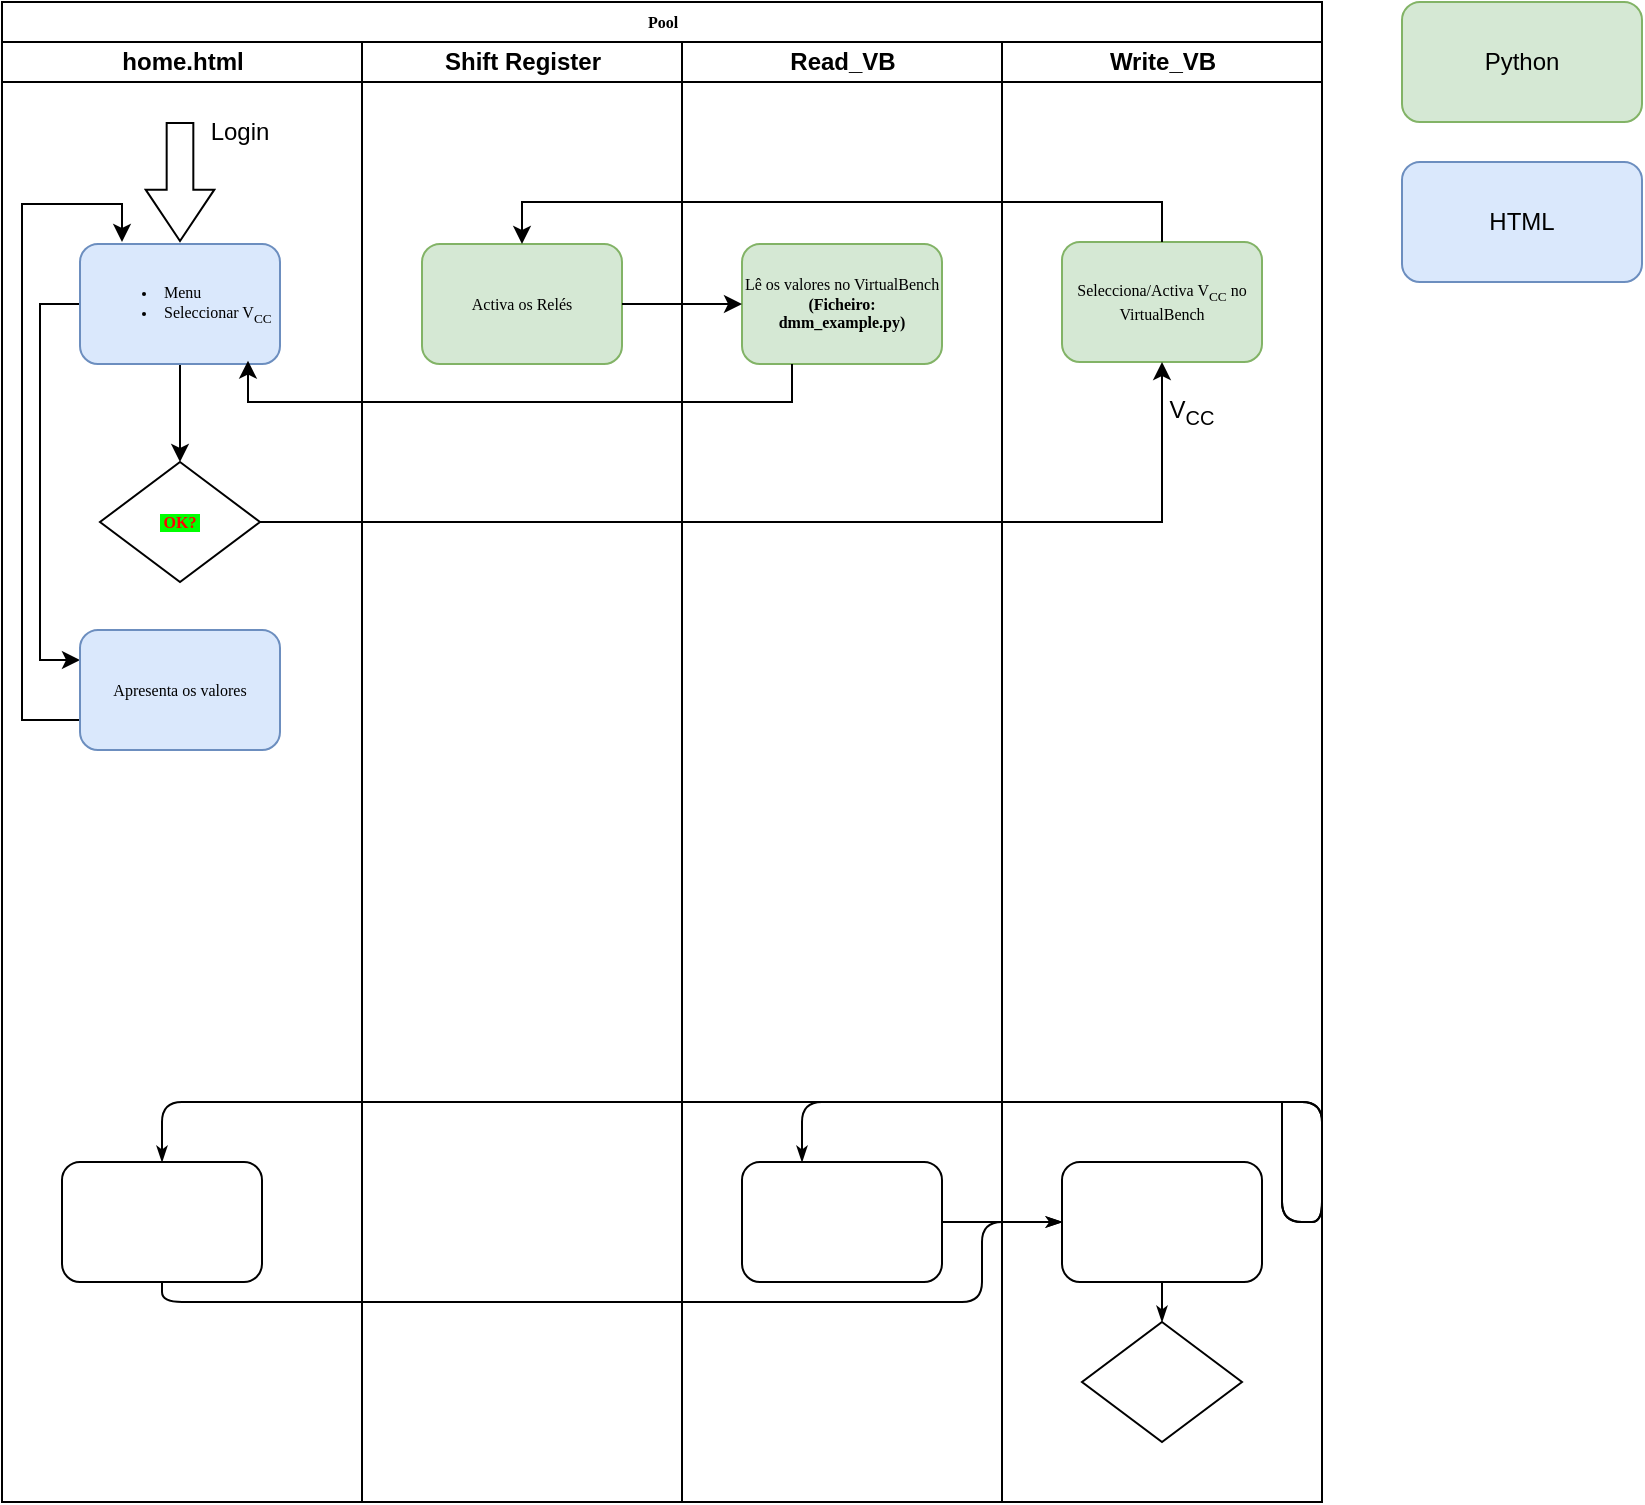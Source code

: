<mxfile version="22.1.19" type="github">
  <diagram name="Page-1" id="74e2e168-ea6b-b213-b513-2b3c1d86103e">
    <mxGraphModel dx="956" dy="530" grid="1" gridSize="10" guides="1" tooltips="1" connect="1" arrows="1" fold="1" page="1" pageScale="1" pageWidth="1169" pageHeight="827" background="none" math="0" shadow="0">
      <root>
        <mxCell id="0" />
        <mxCell id="1" parent="0" />
        <mxCell id="77e6c97f196da883-1" value="Pool" style="swimlane;html=1;childLayout=stackLayout;startSize=20;rounded=0;shadow=0;labelBackgroundColor=none;strokeWidth=1;fontFamily=Verdana;fontSize=8;align=center;" parent="1" vertex="1">
          <mxGeometry x="70" y="40" width="660" height="750" as="geometry" />
        </mxCell>
        <mxCell id="77e6c97f196da883-2" value="home.html" style="swimlane;html=1;startSize=20;" parent="77e6c97f196da883-1" vertex="1">
          <mxGeometry y="20" width="180" height="730" as="geometry" />
        </mxCell>
        <mxCell id="Stz53FhgeXE6KHRWkM9m-7" value="" style="edgeStyle=orthogonalEdgeStyle;rounded=0;orthogonalLoop=1;jettySize=auto;html=1;" edge="1" parent="77e6c97f196da883-2" source="77e6c97f196da883-8" target="77e6c97f196da883-13">
          <mxGeometry relative="1" as="geometry" />
        </mxCell>
        <mxCell id="Stz53FhgeXE6KHRWkM9m-19" style="edgeStyle=orthogonalEdgeStyle;rounded=0;orthogonalLoop=1;jettySize=auto;html=1;exitX=0;exitY=0.5;exitDx=0;exitDy=0;entryX=0;entryY=0.25;entryDx=0;entryDy=0;" edge="1" parent="77e6c97f196da883-2" source="77e6c97f196da883-8" target="Stz53FhgeXE6KHRWkM9m-18">
          <mxGeometry relative="1" as="geometry" />
        </mxCell>
        <mxCell id="77e6c97f196da883-8" value="&lt;div align=&quot;left&quot;&gt;&lt;ul&gt;&lt;li&gt;Menu&lt;/li&gt;&lt;li&gt;Seleccionar V&lt;sub&gt;CC&lt;/sub&gt;&lt;/li&gt;&lt;/ul&gt;&lt;/div&gt;" style="rounded=1;whiteSpace=wrap;html=1;shadow=0;labelBackgroundColor=none;strokeWidth=1;fontFamily=Verdana;fontSize=8;align=left;fillColor=#dae8fc;strokeColor=#6c8ebf;" parent="77e6c97f196da883-2" vertex="1">
          <mxGeometry x="39" y="101" width="100" height="60" as="geometry" />
        </mxCell>
        <mxCell id="77e6c97f196da883-10" value="" style="rounded=1;whiteSpace=wrap;html=1;shadow=0;labelBackgroundColor=none;strokeWidth=1;fontFamily=Verdana;fontSize=8;align=center;" parent="77e6c97f196da883-2" vertex="1">
          <mxGeometry x="30" y="560" width="100" height="60" as="geometry" />
        </mxCell>
        <mxCell id="77e6c97f196da883-13" value="&lt;font color=&quot;#ff0000&quot;&gt;&lt;span style=&quot;background-color: rgb(0, 255, 0);&quot;&gt;&lt;b&gt;&amp;nbsp;OK?&amp;nbsp; &lt;br&gt;&lt;/b&gt;&lt;/span&gt;&lt;/font&gt;" style="rhombus;whiteSpace=wrap;html=1;rounded=0;shadow=0;labelBackgroundColor=none;strokeWidth=1;fontFamily=Verdana;fontSize=8;align=center;" parent="77e6c97f196da883-2" vertex="1">
          <mxGeometry x="49" y="210" width="80" height="60" as="geometry" />
        </mxCell>
        <mxCell id="Stz53FhgeXE6KHRWkM9m-17" value="Login" style="text;html=1;strokeColor=none;fillColor=none;align=center;verticalAlign=middle;whiteSpace=wrap;rounded=0;" vertex="1" parent="77e6c97f196da883-2">
          <mxGeometry x="89" y="30" width="60" height="30" as="geometry" />
        </mxCell>
        <mxCell id="Stz53FhgeXE6KHRWkM9m-20" style="edgeStyle=orthogonalEdgeStyle;rounded=0;orthogonalLoop=1;jettySize=auto;html=1;exitX=0;exitY=0.75;exitDx=0;exitDy=0;" edge="1" parent="77e6c97f196da883-2" source="Stz53FhgeXE6KHRWkM9m-18">
          <mxGeometry relative="1" as="geometry">
            <mxPoint x="60" y="100" as="targetPoint" />
            <Array as="points">
              <mxPoint x="10" y="339" />
              <mxPoint x="10" y="81" />
              <mxPoint x="60" y="81" />
            </Array>
          </mxGeometry>
        </mxCell>
        <mxCell id="Stz53FhgeXE6KHRWkM9m-18" value="Apresenta os valores" style="rounded=1;whiteSpace=wrap;html=1;shadow=0;labelBackgroundColor=none;strokeWidth=1;fontFamily=Verdana;fontSize=8;align=center;fillColor=#dae8fc;strokeColor=#6c8ebf;" vertex="1" parent="77e6c97f196da883-2">
          <mxGeometry x="39" y="294" width="100" height="60" as="geometry" />
        </mxCell>
        <mxCell id="77e6c97f196da883-40" style="edgeStyle=orthogonalEdgeStyle;rounded=1;html=1;labelBackgroundColor=none;startArrow=none;startFill=0;startSize=5;endArrow=classicThin;endFill=1;endSize=5;jettySize=auto;orthogonalLoop=1;strokeWidth=1;fontFamily=Verdana;fontSize=8" parent="77e6c97f196da883-1" edge="1">
          <mxGeometry relative="1" as="geometry">
            <mxPoint x="660" y="20" as="sourcePoint" />
            <mxPoint x="660" y="20" as="targetPoint" />
          </mxGeometry>
        </mxCell>
        <mxCell id="107ba76e4e335f99-2" style="edgeStyle=orthogonalEdgeStyle;rounded=1;html=1;labelBackgroundColor=none;startArrow=none;startFill=0;startSize=5;endArrow=classicThin;endFill=1;endSize=5;jettySize=auto;orthogonalLoop=1;strokeWidth=1;fontFamily=Verdana;fontSize=8" parent="77e6c97f196da883-1" target="77e6c97f196da883-14" edge="1">
          <mxGeometry relative="1" as="geometry">
            <Array as="points">
              <mxPoint x="660" y="610" />
              <mxPoint x="660" y="550" />
              <mxPoint x="400" y="550" />
            </Array>
            <mxPoint x="640" y="550" as="sourcePoint" />
          </mxGeometry>
        </mxCell>
        <mxCell id="107ba76e4e335f99-4" style="edgeStyle=orthogonalEdgeStyle;rounded=1;html=1;labelBackgroundColor=none;startArrow=none;startFill=0;startSize=5;endArrow=classicThin;endFill=1;endSize=5;jettySize=auto;orthogonalLoop=1;strokeWidth=1;fontFamily=Verdana;fontSize=8" parent="77e6c97f196da883-1" target="77e6c97f196da883-10" edge="1">
          <mxGeometry relative="1" as="geometry">
            <Array as="points">
              <mxPoint x="660" y="610" />
              <mxPoint x="660" y="550" />
              <mxPoint x="80" y="550" />
            </Array>
            <mxPoint x="640" y="550" as="sourcePoint" />
          </mxGeometry>
        </mxCell>
        <mxCell id="107ba76e4e335f99-5" style="edgeStyle=orthogonalEdgeStyle;rounded=1;html=1;labelBackgroundColor=none;startArrow=none;startFill=0;startSize=5;endArrow=classicThin;endFill=1;endSize=5;jettySize=auto;orthogonalLoop=1;strokeWidth=1;fontFamily=Verdana;fontSize=8" parent="77e6c97f196da883-1" source="77e6c97f196da883-10" target="77e6c97f196da883-19" edge="1">
          <mxGeometry relative="1" as="geometry">
            <Array as="points">
              <mxPoint x="80" y="650" />
              <mxPoint x="490" y="650" />
              <mxPoint x="490" y="610" />
            </Array>
          </mxGeometry>
        </mxCell>
        <mxCell id="107ba76e4e335f99-6" style="edgeStyle=orthogonalEdgeStyle;rounded=1;html=1;labelBackgroundColor=none;startArrow=none;startFill=0;startSize=5;endArrow=classicThin;endFill=1;endSize=5;jettySize=auto;orthogonalLoop=1;strokeWidth=1;fontFamily=Verdana;fontSize=8" parent="77e6c97f196da883-1" source="77e6c97f196da883-14" target="77e6c97f196da883-19" edge="1">
          <mxGeometry relative="1" as="geometry" />
        </mxCell>
        <mxCell id="77e6c97f196da883-3" value="Shift Register" style="swimlane;html=1;startSize=20;" parent="77e6c97f196da883-1" vertex="1">
          <mxGeometry x="180" y="20" width="160" height="730" as="geometry" />
        </mxCell>
        <mxCell id="77e6c97f196da883-11" value="Activa os Relés" style="rounded=1;whiteSpace=wrap;html=1;shadow=0;labelBackgroundColor=none;strokeWidth=1;fontFamily=Verdana;fontSize=8;align=center;fillColor=#d5e8d4;strokeColor=#82b366;" parent="77e6c97f196da883-3" vertex="1">
          <mxGeometry x="30" y="101" width="100" height="60" as="geometry" />
        </mxCell>
        <mxCell id="77e6c97f196da883-4" value="Read_VB" style="swimlane;html=1;startSize=20;" parent="77e6c97f196da883-1" vertex="1">
          <mxGeometry x="340" y="20" width="160" height="730" as="geometry" />
        </mxCell>
        <mxCell id="77e6c97f196da883-12" value="&lt;div&gt;Lê os valores no VirtualBench&lt;/div&gt;&lt;div&gt;&lt;b&gt;(Ficheiro: dmm_example.py)&lt;/b&gt;&lt;br&gt;&lt;/div&gt;" style="rounded=1;whiteSpace=wrap;html=1;shadow=0;labelBackgroundColor=none;strokeWidth=1;fontFamily=Verdana;fontSize=8;align=center;fillColor=#d5e8d4;strokeColor=#82b366;" parent="77e6c97f196da883-4" vertex="1">
          <mxGeometry x="30" y="101" width="100" height="60" as="geometry" />
        </mxCell>
        <mxCell id="77e6c97f196da883-14" value="" style="rounded=1;whiteSpace=wrap;html=1;shadow=0;labelBackgroundColor=none;strokeWidth=1;fontFamily=Verdana;fontSize=8;align=center;" parent="77e6c97f196da883-4" vertex="1">
          <mxGeometry x="30" y="560" width="100" height="60" as="geometry" />
        </mxCell>
        <mxCell id="77e6c97f196da883-5" value="Write_VB" style="swimlane;html=1;startSize=20;" parent="77e6c97f196da883-1" vertex="1">
          <mxGeometry x="500" y="20" width="160" height="730" as="geometry" />
        </mxCell>
        <mxCell id="77e6c97f196da883-15" value="Selecciona/Activa V&lt;sub&gt;CC&lt;/sub&gt; no VirtualBench" style="rounded=1;whiteSpace=wrap;html=1;shadow=0;labelBackgroundColor=none;strokeWidth=1;fontFamily=Verdana;fontSize=8;align=center;fillColor=#d5e8d4;strokeColor=#82b366;" parent="77e6c97f196da883-5" vertex="1">
          <mxGeometry x="30" y="100" width="100" height="60" as="geometry" />
        </mxCell>
        <mxCell id="77e6c97f196da883-19" value="" style="rounded=1;whiteSpace=wrap;html=1;shadow=0;labelBackgroundColor=none;strokeWidth=1;fontFamily=Verdana;fontSize=8;align=center;" parent="77e6c97f196da883-5" vertex="1">
          <mxGeometry x="30" y="560" width="100" height="60" as="geometry" />
        </mxCell>
        <mxCell id="77e6c97f196da883-20" value="" style="rhombus;whiteSpace=wrap;html=1;rounded=0;shadow=0;labelBackgroundColor=none;strokeWidth=1;fontFamily=Verdana;fontSize=8;align=center;" parent="77e6c97f196da883-5" vertex="1">
          <mxGeometry x="40" y="640" width="80" height="60" as="geometry" />
        </mxCell>
        <mxCell id="77e6c97f196da883-36" style="edgeStyle=orthogonalEdgeStyle;rounded=1;html=1;labelBackgroundColor=none;startArrow=none;startFill=0;startSize=5;endArrow=classicThin;endFill=1;endSize=5;jettySize=auto;orthogonalLoop=1;strokeWidth=1;fontFamily=Verdana;fontSize=8" parent="77e6c97f196da883-5" source="77e6c97f196da883-19" target="77e6c97f196da883-20" edge="1">
          <mxGeometry relative="1" as="geometry" />
        </mxCell>
        <mxCell id="Stz53FhgeXE6KHRWkM9m-9" value="V&lt;sub&gt;CC&lt;/sub&gt;" style="text;html=1;strokeColor=none;fillColor=none;align=center;verticalAlign=middle;whiteSpace=wrap;rounded=0;" vertex="1" parent="77e6c97f196da883-5">
          <mxGeometry x="65" y="170" width="60" height="30" as="geometry" />
        </mxCell>
        <mxCell id="Stz53FhgeXE6KHRWkM9m-8" style="edgeStyle=orthogonalEdgeStyle;rounded=0;orthogonalLoop=1;jettySize=auto;html=1;exitX=1;exitY=0.5;exitDx=0;exitDy=0;entryX=0.5;entryY=1;entryDx=0;entryDy=0;" edge="1" parent="77e6c97f196da883-1" source="77e6c97f196da883-13" target="77e6c97f196da883-15">
          <mxGeometry relative="1" as="geometry">
            <mxPoint x="550" y="210" as="targetPoint" />
          </mxGeometry>
        </mxCell>
        <mxCell id="Stz53FhgeXE6KHRWkM9m-10" style="edgeStyle=orthogonalEdgeStyle;rounded=0;orthogonalLoop=1;jettySize=auto;html=1;exitX=0.5;exitY=0;exitDx=0;exitDy=0;entryX=0.5;entryY=0;entryDx=0;entryDy=0;" edge="1" parent="77e6c97f196da883-1" source="77e6c97f196da883-15" target="77e6c97f196da883-11">
          <mxGeometry relative="1" as="geometry" />
        </mxCell>
        <mxCell id="Stz53FhgeXE6KHRWkM9m-11" value="" style="edgeStyle=orthogonalEdgeStyle;rounded=0;orthogonalLoop=1;jettySize=auto;html=1;" edge="1" parent="77e6c97f196da883-1" source="77e6c97f196da883-11" target="77e6c97f196da883-12">
          <mxGeometry relative="1" as="geometry" />
        </mxCell>
        <mxCell id="Stz53FhgeXE6KHRWkM9m-15" style="edgeStyle=orthogonalEdgeStyle;rounded=0;orthogonalLoop=1;jettySize=auto;html=1;exitX=0.25;exitY=1;exitDx=0;exitDy=0;entryX=0.84;entryY=0.972;entryDx=0;entryDy=0;entryPerimeter=0;" edge="1" parent="77e6c97f196da883-1" source="77e6c97f196da883-12" target="77e6c97f196da883-8">
          <mxGeometry relative="1" as="geometry">
            <Array as="points">
              <mxPoint x="375" y="200" />
              <mxPoint x="104" y="200" />
            </Array>
          </mxGeometry>
        </mxCell>
        <mxCell id="Stz53FhgeXE6KHRWkM9m-16" value="" style="shape=flexArrow;endArrow=classic;html=1;rounded=0;width=13.333;endSize=8.22;" edge="1" parent="1">
          <mxGeometry width="50" height="50" relative="1" as="geometry">
            <mxPoint x="159" y="100" as="sourcePoint" />
            <mxPoint x="159" y="160" as="targetPoint" />
          </mxGeometry>
        </mxCell>
        <mxCell id="Stz53FhgeXE6KHRWkM9m-22" value="Python" style="rounded=1;whiteSpace=wrap;html=1;fillColor=#d5e8d4;strokeColor=#82b366;" vertex="1" parent="1">
          <mxGeometry x="770" y="40" width="120" height="60" as="geometry" />
        </mxCell>
        <mxCell id="Stz53FhgeXE6KHRWkM9m-23" value="HTML" style="rounded=1;whiteSpace=wrap;html=1;fillColor=#dae8fc;strokeColor=#6c8ebf;" vertex="1" parent="1">
          <mxGeometry x="770" y="120" width="120" height="60" as="geometry" />
        </mxCell>
      </root>
    </mxGraphModel>
  </diagram>
</mxfile>
